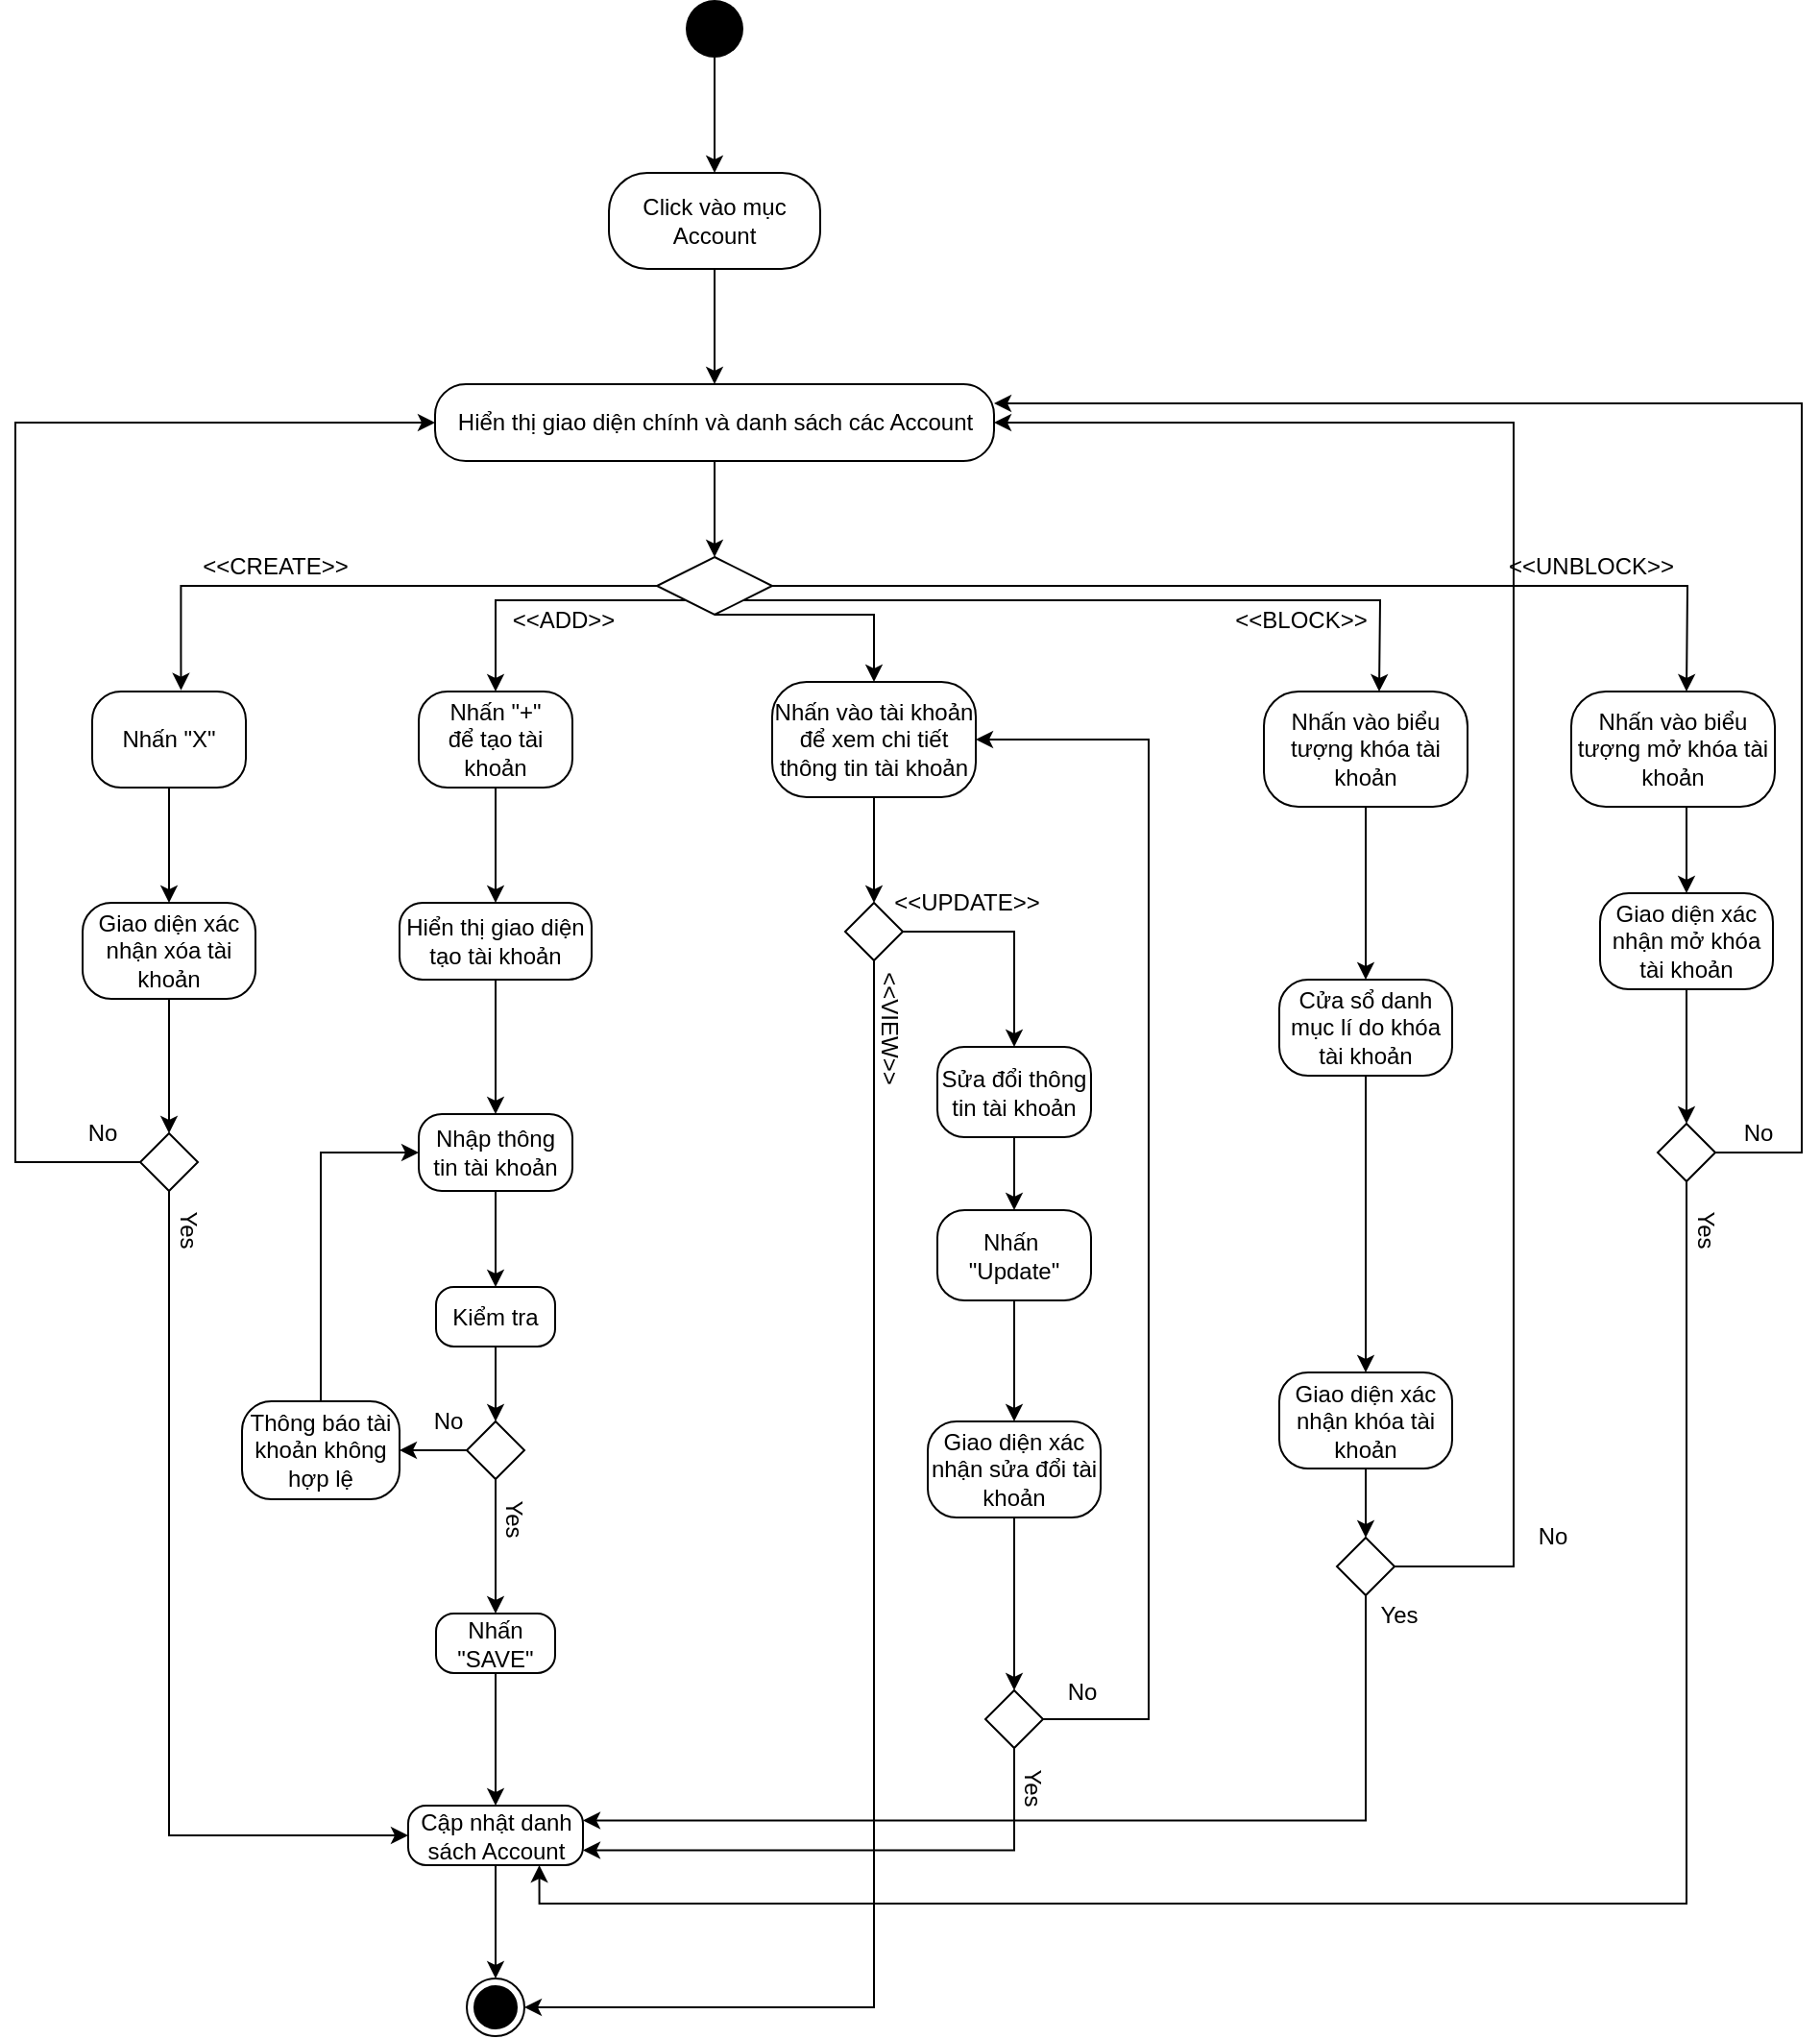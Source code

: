 <mxfile version="13.10.0" type="device"><diagram id="b78UtVuGPcMaRNafKP3F" name="Page-1"><mxGraphModel dx="2370" dy="1162" grid="1" gridSize="10" guides="1" tooltips="1" connect="1" arrows="1" fold="1" page="1" pageScale="1" pageWidth="827" pageHeight="1169" math="0" shadow="0"><root><mxCell id="0"/><mxCell id="1" parent="0"/><mxCell id="O9h7tx96m8z-ddgRKdOO-5" style="edgeStyle=orthogonalEdgeStyle;rounded=0;orthogonalLoop=1;jettySize=auto;html=1;entryX=0.5;entryY=0;entryDx=0;entryDy=0;" parent="1" source="O9h7tx96m8z-ddgRKdOO-1" target="O9h7tx96m8z-ddgRKdOO-4" edge="1"><mxGeometry relative="1" as="geometry"/></mxCell><mxCell id="O9h7tx96m8z-ddgRKdOO-1" value="" style="ellipse;fillColor=#000000;strokeColor=none;" parent="1" vertex="1"><mxGeometry x="399" y="40" width="30" height="30" as="geometry"/></mxCell><mxCell id="O9h7tx96m8z-ddgRKdOO-2" value="" style="ellipse;html=1;shape=endState;fillColor=#000000;strokeColor=#000000;" parent="1" vertex="1"><mxGeometry x="285" y="1070" width="30" height="30" as="geometry"/></mxCell><mxCell id="O9h7tx96m8z-ddgRKdOO-6" style="edgeStyle=orthogonalEdgeStyle;rounded=0;orthogonalLoop=1;jettySize=auto;html=1;" parent="1" source="O9h7tx96m8z-ddgRKdOO-4" edge="1"><mxGeometry relative="1" as="geometry"><mxPoint x="414" y="240" as="targetPoint"/></mxGeometry></mxCell><mxCell id="O9h7tx96m8z-ddgRKdOO-4" value="Click vào mục Account" style="rounded=1;whiteSpace=wrap;html=1;arcSize=40;" parent="1" vertex="1"><mxGeometry x="359" y="130" width="110" height="50" as="geometry"/></mxCell><mxCell id="O9h7tx96m8z-ddgRKdOO-9" style="edgeStyle=orthogonalEdgeStyle;rounded=0;orthogonalLoop=1;jettySize=auto;html=1;entryX=0.5;entryY=0;entryDx=0;entryDy=0;" parent="1" source="O9h7tx96m8z-ddgRKdOO-7" target="O9h7tx96m8z-ddgRKdOO-8" edge="1"><mxGeometry relative="1" as="geometry"/></mxCell><mxCell id="O9h7tx96m8z-ddgRKdOO-7" value="Hiển thị giao diện chính và danh sách các Account" style="rounded=1;whiteSpace=wrap;html=1;arcSize=40;" parent="1" vertex="1"><mxGeometry x="268.5" y="240" width="291" height="40" as="geometry"/></mxCell><mxCell id="O9h7tx96m8z-ddgRKdOO-17" style="edgeStyle=orthogonalEdgeStyle;rounded=0;orthogonalLoop=1;jettySize=auto;html=1;exitX=0;exitY=1;exitDx=0;exitDy=0;entryX=0.5;entryY=0;entryDx=0;entryDy=0;" parent="1" source="O9h7tx96m8z-ddgRKdOO-8" target="O9h7tx96m8z-ddgRKdOO-21" edge="1"><mxGeometry relative="1" as="geometry"><mxPoint x="280" y="400" as="targetPoint"/><Array as="points"><mxPoint x="300" y="353"/></Array></mxGeometry></mxCell><mxCell id="O9h7tx96m8z-ddgRKdOO-23" style="edgeStyle=orthogonalEdgeStyle;rounded=0;orthogonalLoop=1;jettySize=auto;html=1;entryX=0.5;entryY=0;entryDx=0;entryDy=0;exitX=0.5;exitY=1;exitDx=0;exitDy=0;" parent="1" source="O9h7tx96m8z-ddgRKdOO-8" target="O9h7tx96m8z-ddgRKdOO-22" edge="1"><mxGeometry relative="1" as="geometry"><Array as="points"><mxPoint x="497" y="360"/></Array></mxGeometry></mxCell><mxCell id="O9h7tx96m8z-ddgRKdOO-26" style="edgeStyle=orthogonalEdgeStyle;rounded=0;orthogonalLoop=1;jettySize=auto;html=1;entryX=0.578;entryY=-0.013;entryDx=0;entryDy=0;entryPerimeter=0;" parent="1" source="O9h7tx96m8z-ddgRKdOO-8" target="O9h7tx96m8z-ddgRKdOO-20" edge="1"><mxGeometry relative="1" as="geometry"/></mxCell><mxCell id="O9h7tx96m8z-ddgRKdOO-72" style="edgeStyle=orthogonalEdgeStyle;rounded=0;orthogonalLoop=1;jettySize=auto;html=1;exitX=1;exitY=1;exitDx=0;exitDy=0;" parent="1" source="O9h7tx96m8z-ddgRKdOO-8" edge="1"><mxGeometry relative="1" as="geometry"><mxPoint x="760" y="400" as="targetPoint"/></mxGeometry></mxCell><mxCell id="O9h7tx96m8z-ddgRKdOO-84" style="edgeStyle=orthogonalEdgeStyle;rounded=0;orthogonalLoop=1;jettySize=auto;html=1;" parent="1" source="O9h7tx96m8z-ddgRKdOO-8" edge="1"><mxGeometry relative="1" as="geometry"><mxPoint x="920" y="400" as="targetPoint"/></mxGeometry></mxCell><mxCell id="O9h7tx96m8z-ddgRKdOO-8" value="" style="rhombus;whiteSpace=wrap;html=1;" parent="1" vertex="1"><mxGeometry x="384" y="330" width="60" height="30" as="geometry"/></mxCell><mxCell id="O9h7tx96m8z-ddgRKdOO-28" style="edgeStyle=orthogonalEdgeStyle;rounded=0;orthogonalLoop=1;jettySize=auto;html=1;" parent="1" source="O9h7tx96m8z-ddgRKdOO-20" target="O9h7tx96m8z-ddgRKdOO-27" edge="1"><mxGeometry relative="1" as="geometry"/></mxCell><mxCell id="O9h7tx96m8z-ddgRKdOO-20" value="Nhấn &quot;X&quot;" style="rounded=1;whiteSpace=wrap;html=1;arcSize=30;" parent="1" vertex="1"><mxGeometry x="90" y="400" width="80" height="50" as="geometry"/></mxCell><mxCell id="O9h7tx96m8z-ddgRKdOO-35" style="edgeStyle=orthogonalEdgeStyle;rounded=0;orthogonalLoop=1;jettySize=auto;html=1;entryX=0.5;entryY=0;entryDx=0;entryDy=0;" parent="1" source="O9h7tx96m8z-ddgRKdOO-21" target="O9h7tx96m8z-ddgRKdOO-36" edge="1"><mxGeometry relative="1" as="geometry"><mxPoint x="300" y="500" as="targetPoint"/><Array as="points"/></mxGeometry></mxCell><mxCell id="O9h7tx96m8z-ddgRKdOO-21" value="Nhấn &quot;+&quot;&lt;br&gt;để tạo tài khoản" style="rounded=1;whiteSpace=wrap;html=1;arcSize=30;" parent="1" vertex="1"><mxGeometry x="260" y="400" width="80" height="50" as="geometry"/></mxCell><mxCell id="O9h7tx96m8z-ddgRKdOO-54" style="edgeStyle=orthogonalEdgeStyle;rounded=0;orthogonalLoop=1;jettySize=auto;html=1;" parent="1" source="O9h7tx96m8z-ddgRKdOO-22" edge="1"><mxGeometry relative="1" as="geometry"><mxPoint x="497" y="510" as="targetPoint"/></mxGeometry></mxCell><mxCell id="O9h7tx96m8z-ddgRKdOO-22" value="Nhấn vào&amp;nbsp;tài khoản để xem chi tiết thông tin tài khoản" style="rounded=1;whiteSpace=wrap;html=1;arcSize=30;" parent="1" vertex="1"><mxGeometry x="444" y="395" width="106" height="60" as="geometry"/></mxCell><mxCell id="O9h7tx96m8z-ddgRKdOO-29" style="edgeStyle=orthogonalEdgeStyle;rounded=0;orthogonalLoop=1;jettySize=auto;html=1;" parent="1" source="O9h7tx96m8z-ddgRKdOO-27" edge="1"><mxGeometry relative="1" as="geometry"><mxPoint x="130" y="630" as="targetPoint"/></mxGeometry></mxCell><mxCell id="O9h7tx96m8z-ddgRKdOO-27" value="Giao diện xác nhận xóa tài khoản" style="rounded=1;whiteSpace=wrap;html=1;arcSize=30;" parent="1" vertex="1"><mxGeometry x="85" y="510" width="90" height="50" as="geometry"/></mxCell><mxCell id="O9h7tx96m8z-ddgRKdOO-31" style="edgeStyle=orthogonalEdgeStyle;rounded=0;orthogonalLoop=1;jettySize=auto;html=1;entryX=0;entryY=0.5;entryDx=0;entryDy=0;" parent="1" source="O9h7tx96m8z-ddgRKdOO-30" target="O9h7tx96m8z-ddgRKdOO-52" edge="1"><mxGeometry relative="1" as="geometry"><mxPoint x="130" y="780" as="targetPoint"/><Array as="points"><mxPoint x="130" y="645"/><mxPoint x="130" y="995"/></Array></mxGeometry></mxCell><mxCell id="O9h7tx96m8z-ddgRKdOO-32" style="edgeStyle=orthogonalEdgeStyle;rounded=0;orthogonalLoop=1;jettySize=auto;html=1;entryX=0;entryY=0.5;entryDx=0;entryDy=0;" parent="1" source="O9h7tx96m8z-ddgRKdOO-30" target="O9h7tx96m8z-ddgRKdOO-7" edge="1"><mxGeometry relative="1" as="geometry"><mxPoint x="50" y="260" as="targetPoint"/><Array as="points"><mxPoint x="50" y="645"/><mxPoint x="50" y="260"/></Array></mxGeometry></mxCell><mxCell id="O9h7tx96m8z-ddgRKdOO-30" value="" style="rhombus;whiteSpace=wrap;html=1;" parent="1" vertex="1"><mxGeometry x="115" y="630" width="30" height="30" as="geometry"/></mxCell><mxCell id="O9h7tx96m8z-ddgRKdOO-33" value="No" style="text;html=1;align=center;verticalAlign=middle;resizable=0;points=[];autosize=1;" parent="1" vertex="1"><mxGeometry x="80" y="620" width="30" height="20" as="geometry"/></mxCell><mxCell id="O9h7tx96m8z-ddgRKdOO-34" value="Yes" style="text;html=1;align=center;verticalAlign=middle;resizable=0;points=[];autosize=1;rotation=90;" parent="1" vertex="1"><mxGeometry x="120" y="670" width="40" height="20" as="geometry"/></mxCell><mxCell id="O9h7tx96m8z-ddgRKdOO-37" style="edgeStyle=orthogonalEdgeStyle;rounded=0;orthogonalLoop=1;jettySize=auto;html=1;" parent="1" source="O9h7tx96m8z-ddgRKdOO-36" edge="1"><mxGeometry relative="1" as="geometry"><mxPoint x="300" y="620" as="targetPoint"/></mxGeometry></mxCell><mxCell id="O9h7tx96m8z-ddgRKdOO-36" value="Hiển thị giao diện tạo tài khoản" style="rounded=1;whiteSpace=wrap;html=1;arcSize=30;" parent="1" vertex="1"><mxGeometry x="250" y="510" width="100" height="40" as="geometry"/></mxCell><mxCell id="O9h7tx96m8z-ddgRKdOO-39" style="edgeStyle=orthogonalEdgeStyle;rounded=0;orthogonalLoop=1;jettySize=auto;html=1;" parent="1" source="O9h7tx96m8z-ddgRKdOO-38" edge="1"><mxGeometry relative="1" as="geometry"><mxPoint x="300" y="710" as="targetPoint"/></mxGeometry></mxCell><mxCell id="O9h7tx96m8z-ddgRKdOO-38" value="Nhập thông tin tài khoản" style="rounded=1;whiteSpace=wrap;html=1;arcSize=30;" parent="1" vertex="1"><mxGeometry x="260" y="620" width="80" height="40" as="geometry"/></mxCell><mxCell id="O9h7tx96m8z-ddgRKdOO-42" style="edgeStyle=orthogonalEdgeStyle;rounded=0;orthogonalLoop=1;jettySize=auto;html=1;entryX=0.5;entryY=0;entryDx=0;entryDy=0;" parent="1" source="O9h7tx96m8z-ddgRKdOO-40" target="O9h7tx96m8z-ddgRKdOO-41" edge="1"><mxGeometry relative="1" as="geometry"/></mxCell><mxCell id="O9h7tx96m8z-ddgRKdOO-40" value="Kiểm tra" style="rounded=1;whiteSpace=wrap;html=1;arcSize=30;" parent="1" vertex="1"><mxGeometry x="269" y="710" width="62" height="31" as="geometry"/></mxCell><mxCell id="O9h7tx96m8z-ddgRKdOO-44" style="edgeStyle=orthogonalEdgeStyle;rounded=0;orthogonalLoop=1;jettySize=auto;html=1;" parent="1" source="O9h7tx96m8z-ddgRKdOO-41" edge="1"><mxGeometry relative="1" as="geometry"><mxPoint x="250" y="795" as="targetPoint"/></mxGeometry></mxCell><mxCell id="O9h7tx96m8z-ddgRKdOO-48" style="edgeStyle=orthogonalEdgeStyle;rounded=0;orthogonalLoop=1;jettySize=auto;html=1;" parent="1" source="O9h7tx96m8z-ddgRKdOO-41" edge="1"><mxGeometry relative="1" as="geometry"><mxPoint x="300" y="880" as="targetPoint"/></mxGeometry></mxCell><mxCell id="O9h7tx96m8z-ddgRKdOO-41" value="" style="rhombus;whiteSpace=wrap;html=1;" parent="1" vertex="1"><mxGeometry x="285" y="780" width="30" height="30" as="geometry"/></mxCell><mxCell id="O9h7tx96m8z-ddgRKdOO-46" style="edgeStyle=orthogonalEdgeStyle;rounded=0;orthogonalLoop=1;jettySize=auto;html=1;" parent="1" source="O9h7tx96m8z-ddgRKdOO-45" target="O9h7tx96m8z-ddgRKdOO-38" edge="1"><mxGeometry relative="1" as="geometry"><Array as="points"><mxPoint x="209" y="640"/></Array></mxGeometry></mxCell><mxCell id="O9h7tx96m8z-ddgRKdOO-45" value="Thông báo tài khoản không hợp lệ" style="rounded=1;whiteSpace=wrap;html=1;arcSize=30;" parent="1" vertex="1"><mxGeometry x="168" y="769.5" width="82" height="51" as="geometry"/></mxCell><mxCell id="O9h7tx96m8z-ddgRKdOO-47" value="No" style="text;html=1;align=center;verticalAlign=middle;resizable=0;points=[];autosize=1;" parent="1" vertex="1"><mxGeometry x="260" y="769.5" width="30" height="20" as="geometry"/></mxCell><mxCell id="O9h7tx96m8z-ddgRKdOO-49" value="Yes" style="text;html=1;align=center;verticalAlign=middle;resizable=0;points=[];autosize=1;rotation=90;" parent="1" vertex="1"><mxGeometry x="290" y="820.5" width="40" height="20" as="geometry"/></mxCell><mxCell id="O9h7tx96m8z-ddgRKdOO-51" style="edgeStyle=orthogonalEdgeStyle;rounded=0;orthogonalLoop=1;jettySize=auto;html=1;" parent="1" source="O9h7tx96m8z-ddgRKdOO-50" edge="1"><mxGeometry relative="1" as="geometry"><mxPoint x="300" y="980" as="targetPoint"/></mxGeometry></mxCell><mxCell id="O9h7tx96m8z-ddgRKdOO-50" value="Nhấn &quot;SAVE&quot;" style="rounded=1;whiteSpace=wrap;html=1;arcSize=30;" parent="1" vertex="1"><mxGeometry x="269" y="880" width="62" height="31" as="geometry"/></mxCell><mxCell id="O9h7tx96m8z-ddgRKdOO-53" style="edgeStyle=orthogonalEdgeStyle;rounded=0;orthogonalLoop=1;jettySize=auto;html=1;" parent="1" source="O9h7tx96m8z-ddgRKdOO-52" edge="1"><mxGeometry relative="1" as="geometry"><mxPoint x="300" y="1070" as="targetPoint"/></mxGeometry></mxCell><mxCell id="O9h7tx96m8z-ddgRKdOO-52" value="Cập nhật danh sách Account" style="rounded=1;whiteSpace=wrap;html=1;arcSize=30;" parent="1" vertex="1"><mxGeometry x="254.5" y="980" width="91" height="31" as="geometry"/></mxCell><mxCell id="O9h7tx96m8z-ddgRKdOO-58" style="edgeStyle=orthogonalEdgeStyle;rounded=0;orthogonalLoop=1;jettySize=auto;html=1;entryX=1;entryY=0.5;entryDx=0;entryDy=0;" parent="1" source="O9h7tx96m8z-ddgRKdOO-57" target="O9h7tx96m8z-ddgRKdOO-2" edge="1"><mxGeometry relative="1" as="geometry"><Array as="points"><mxPoint x="497" y="1085"/></Array></mxGeometry></mxCell><mxCell id="7lQs9s-w89z-sA3PfRoH-7" style="edgeStyle=orthogonalEdgeStyle;rounded=0;orthogonalLoop=1;jettySize=auto;html=1;entryX=0.5;entryY=0;entryDx=0;entryDy=0;" edge="1" parent="1" source="O9h7tx96m8z-ddgRKdOO-57" target="O9h7tx96m8z-ddgRKdOO-61"><mxGeometry relative="1" as="geometry"/></mxCell><mxCell id="O9h7tx96m8z-ddgRKdOO-57" value="" style="rhombus;whiteSpace=wrap;html=1;" parent="1" vertex="1"><mxGeometry x="482" y="510" width="30" height="30" as="geometry"/></mxCell><mxCell id="O9h7tx96m8z-ddgRKdOO-59" value="&amp;lt;&amp;lt;VIEW&amp;gt;&amp;gt;" style="text;html=1;align=center;verticalAlign=middle;resizable=0;points=[];autosize=1;rotation=90;" parent="1" vertex="1"><mxGeometry x="470" y="565" width="70" height="20" as="geometry"/></mxCell><mxCell id="O9h7tx96m8z-ddgRKdOO-64" style="edgeStyle=orthogonalEdgeStyle;rounded=0;orthogonalLoop=1;jettySize=auto;html=1;entryX=0.5;entryY=0;entryDx=0;entryDy=0;" parent="1" source="O9h7tx96m8z-ddgRKdOO-61" target="O9h7tx96m8z-ddgRKdOO-63" edge="1"><mxGeometry relative="1" as="geometry"/></mxCell><mxCell id="O9h7tx96m8z-ddgRKdOO-61" value="Sửa đổi thông tin tài khoản" style="rounded=1;whiteSpace=wrap;html=1;arcSize=30;" parent="1" vertex="1"><mxGeometry x="530" y="585" width="80" height="47" as="geometry"/></mxCell><mxCell id="7lQs9s-w89z-sA3PfRoH-8" style="edgeStyle=orthogonalEdgeStyle;rounded=0;orthogonalLoop=1;jettySize=auto;html=1;entryX=0.5;entryY=0;entryDx=0;entryDy=0;" edge="1" parent="1" source="O9h7tx96m8z-ddgRKdOO-63" target="7lQs9s-w89z-sA3PfRoH-4"><mxGeometry relative="1" as="geometry"/></mxCell><mxCell id="O9h7tx96m8z-ddgRKdOO-63" value="Nhấn&amp;nbsp;&lt;br&gt;&quot;Update&quot;" style="rounded=1;whiteSpace=wrap;html=1;arcSize=30;" parent="1" vertex="1"><mxGeometry x="530" y="670" width="80" height="47" as="geometry"/></mxCell><mxCell id="O9h7tx96m8z-ddgRKdOO-67" style="edgeStyle=orthogonalEdgeStyle;rounded=0;orthogonalLoop=1;jettySize=auto;html=1;entryX=1;entryY=0.75;entryDx=0;entryDy=0;" parent="1" source="O9h7tx96m8z-ddgRKdOO-66" target="O9h7tx96m8z-ddgRKdOO-52" edge="1"><mxGeometry relative="1" as="geometry"><Array as="points"><mxPoint x="570" y="1003"/></Array></mxGeometry></mxCell><mxCell id="O9h7tx96m8z-ddgRKdOO-70" style="edgeStyle=orthogonalEdgeStyle;rounded=0;orthogonalLoop=1;jettySize=auto;html=1;entryX=1;entryY=0.5;entryDx=0;entryDy=0;" parent="1" source="O9h7tx96m8z-ddgRKdOO-66" target="O9h7tx96m8z-ddgRKdOO-22" edge="1"><mxGeometry relative="1" as="geometry"><Array as="points"><mxPoint x="640" y="935"/><mxPoint x="640" y="425"/></Array></mxGeometry></mxCell><mxCell id="O9h7tx96m8z-ddgRKdOO-66" value="" style="rhombus;whiteSpace=wrap;html=1;" parent="1" vertex="1"><mxGeometry x="555" y="920" width="30" height="30" as="geometry"/></mxCell><mxCell id="O9h7tx96m8z-ddgRKdOO-69" value="Yes" style="text;html=1;align=center;verticalAlign=middle;resizable=0;points=[];autosize=1;rotation=90;" parent="1" vertex="1"><mxGeometry x="559.5" y="960" width="40" height="20" as="geometry"/></mxCell><mxCell id="O9h7tx96m8z-ddgRKdOO-71" value="No" style="text;html=1;align=center;verticalAlign=middle;resizable=0;points=[];autosize=1;" parent="1" vertex="1"><mxGeometry x="590" y="911" width="30" height="20" as="geometry"/></mxCell><mxCell id="7lQs9s-w89z-sA3PfRoH-13" style="edgeStyle=orthogonalEdgeStyle;rounded=0;orthogonalLoop=1;jettySize=auto;html=1;" edge="1" parent="1" source="O9h7tx96m8z-ddgRKdOO-73"><mxGeometry relative="1" as="geometry"><mxPoint x="753" y="550" as="targetPoint"/></mxGeometry></mxCell><mxCell id="O9h7tx96m8z-ddgRKdOO-73" value="Nhấn vào biểu tượng khóa tài khoản" style="rounded=1;whiteSpace=wrap;html=1;arcSize=30;" parent="1" vertex="1"><mxGeometry x="700" y="400" width="106" height="60" as="geometry"/></mxCell><mxCell id="O9h7tx96m8z-ddgRKdOO-74" value="&amp;lt;&amp;lt;UPDATE&amp;gt;&amp;gt;" style="text;html=1;align=center;verticalAlign=middle;resizable=0;points=[];autosize=1;" parent="1" vertex="1"><mxGeometry x="500" y="500" width="90" height="20" as="geometry"/></mxCell><mxCell id="O9h7tx96m8z-ddgRKdOO-75" value="&amp;lt;&amp;lt;CREATE&amp;gt;&amp;gt;" style="text;html=1;align=center;verticalAlign=middle;resizable=0;points=[];autosize=1;" parent="1" vertex="1"><mxGeometry x="140" y="325" width="90" height="20" as="geometry"/></mxCell><mxCell id="O9h7tx96m8z-ddgRKdOO-76" value="&amp;lt;&amp;lt;ADD&amp;gt;&amp;gt;" style="text;html=1;align=center;verticalAlign=middle;resizable=0;points=[];autosize=1;rotation=0;" parent="1" vertex="1"><mxGeometry x="300" y="353" width="70" height="20" as="geometry"/></mxCell><mxCell id="O9h7tx96m8z-ddgRKdOO-77" value="&amp;lt;&amp;lt;BLOCK&amp;gt;&amp;gt;" style="text;html=1;align=center;verticalAlign=middle;resizable=0;points=[];autosize=1;" parent="1" vertex="1"><mxGeometry x="679" y="353" width="80" height="20" as="geometry"/></mxCell><mxCell id="O9h7tx96m8z-ddgRKdOO-80" style="edgeStyle=orthogonalEdgeStyle;rounded=0;orthogonalLoop=1;jettySize=auto;html=1;entryX=1;entryY=0.25;entryDx=0;entryDy=0;" parent="1" source="O9h7tx96m8z-ddgRKdOO-79" target="O9h7tx96m8z-ddgRKdOO-52" edge="1"><mxGeometry relative="1" as="geometry"><Array as="points"><mxPoint x="753" y="988"/></Array></mxGeometry></mxCell><mxCell id="7lQs9s-w89z-sA3PfRoH-18" style="edgeStyle=orthogonalEdgeStyle;rounded=0;orthogonalLoop=1;jettySize=auto;html=1;entryX=1;entryY=0.5;entryDx=0;entryDy=0;" edge="1" parent="1" source="O9h7tx96m8z-ddgRKdOO-79" target="O9h7tx96m8z-ddgRKdOO-7"><mxGeometry relative="1" as="geometry"><Array as="points"><mxPoint x="830" y="856"/><mxPoint x="830" y="260"/></Array></mxGeometry></mxCell><mxCell id="O9h7tx96m8z-ddgRKdOO-79" value="" style="rhombus;whiteSpace=wrap;html=1;" parent="1" vertex="1"><mxGeometry x="738" y="840.5" width="30" height="30" as="geometry"/></mxCell><mxCell id="7lQs9s-w89z-sA3PfRoH-11" style="edgeStyle=orthogonalEdgeStyle;rounded=0;orthogonalLoop=1;jettySize=auto;html=1;entryX=0.5;entryY=0;entryDx=0;entryDy=0;" edge="1" parent="1" source="O9h7tx96m8z-ddgRKdOO-85" target="7lQs9s-w89z-sA3PfRoH-10"><mxGeometry relative="1" as="geometry"><Array as="points"><mxPoint x="920" y="470"/><mxPoint x="920" y="470"/></Array></mxGeometry></mxCell><mxCell id="O9h7tx96m8z-ddgRKdOO-85" value="Nhấn vào biểu tượng mở khóa tài khoản" style="rounded=1;whiteSpace=wrap;html=1;arcSize=30;" parent="1" vertex="1"><mxGeometry x="860" y="400" width="106" height="60" as="geometry"/></mxCell><mxCell id="O9h7tx96m8z-ddgRKdOO-92" style="edgeStyle=orthogonalEdgeStyle;rounded=0;orthogonalLoop=1;jettySize=auto;html=1;entryX=0.75;entryY=1;entryDx=0;entryDy=0;" parent="1" source="O9h7tx96m8z-ddgRKdOO-90" target="O9h7tx96m8z-ddgRKdOO-52" edge="1"><mxGeometry relative="1" as="geometry"><Array as="points"><mxPoint x="920" y="1031"/><mxPoint x="323" y="1031"/></Array></mxGeometry></mxCell><mxCell id="O9h7tx96m8z-ddgRKdOO-94" style="edgeStyle=orthogonalEdgeStyle;rounded=0;orthogonalLoop=1;jettySize=auto;html=1;entryX=1;entryY=0.25;entryDx=0;entryDy=0;" parent="1" source="O9h7tx96m8z-ddgRKdOO-90" target="O9h7tx96m8z-ddgRKdOO-7" edge="1"><mxGeometry relative="1" as="geometry"><Array as="points"><mxPoint x="980" y="640"/><mxPoint x="980" y="250"/></Array></mxGeometry></mxCell><mxCell id="O9h7tx96m8z-ddgRKdOO-90" value="" style="rhombus;whiteSpace=wrap;html=1;" parent="1" vertex="1"><mxGeometry x="905" y="625" width="30" height="30" as="geometry"/></mxCell><mxCell id="O9h7tx96m8z-ddgRKdOO-93" value="Yes" style="text;html=1;align=center;verticalAlign=middle;resizable=0;points=[];autosize=1;rotation=90;" parent="1" vertex="1"><mxGeometry x="910" y="670" width="40" height="20" as="geometry"/></mxCell><mxCell id="O9h7tx96m8z-ddgRKdOO-95" value="No" style="text;html=1;align=center;verticalAlign=middle;resizable=0;points=[];autosize=1;" parent="1" vertex="1"><mxGeometry x="942" y="620" width="30" height="20" as="geometry"/></mxCell><mxCell id="O9h7tx96m8z-ddgRKdOO-96" value="&amp;lt;&amp;lt;UNBLOCK&amp;gt;&amp;gt;" style="text;html=1;align=center;verticalAlign=middle;resizable=0;points=[];autosize=1;" parent="1" vertex="1"><mxGeometry x="820" y="325" width="100" height="20" as="geometry"/></mxCell><mxCell id="7lQs9s-w89z-sA3PfRoH-16" style="edgeStyle=orthogonalEdgeStyle;rounded=0;orthogonalLoop=1;jettySize=auto;html=1;" edge="1" parent="1" source="7lQs9s-w89z-sA3PfRoH-1" target="O9h7tx96m8z-ddgRKdOO-79"><mxGeometry relative="1" as="geometry"/></mxCell><mxCell id="7lQs9s-w89z-sA3PfRoH-1" value="Giao diện xác nhận khóa tài khoản" style="rounded=1;whiteSpace=wrap;html=1;arcSize=30;" vertex="1" parent="1"><mxGeometry x="708" y="754.5" width="90" height="50" as="geometry"/></mxCell><mxCell id="7lQs9s-w89z-sA3PfRoH-9" style="edgeStyle=orthogonalEdgeStyle;rounded=0;orthogonalLoop=1;jettySize=auto;html=1;entryX=0.5;entryY=0;entryDx=0;entryDy=0;" edge="1" parent="1" source="7lQs9s-w89z-sA3PfRoH-4" target="O9h7tx96m8z-ddgRKdOO-66"><mxGeometry relative="1" as="geometry"/></mxCell><mxCell id="7lQs9s-w89z-sA3PfRoH-4" value="Giao diện xác nhận sửa đổi tài khoản" style="rounded=1;whiteSpace=wrap;html=1;arcSize=30;" vertex="1" parent="1"><mxGeometry x="525" y="780" width="90" height="50" as="geometry"/></mxCell><mxCell id="7lQs9s-w89z-sA3PfRoH-12" style="edgeStyle=orthogonalEdgeStyle;rounded=0;orthogonalLoop=1;jettySize=auto;html=1;entryX=0.5;entryY=0;entryDx=0;entryDy=0;" edge="1" parent="1" source="7lQs9s-w89z-sA3PfRoH-10" target="O9h7tx96m8z-ddgRKdOO-90"><mxGeometry relative="1" as="geometry"/></mxCell><mxCell id="7lQs9s-w89z-sA3PfRoH-10" value="Giao diện xác nhận mở khóa tài khoản" style="rounded=1;whiteSpace=wrap;html=1;arcSize=30;" vertex="1" parent="1"><mxGeometry x="875" y="505" width="90" height="50" as="geometry"/></mxCell><mxCell id="7lQs9s-w89z-sA3PfRoH-15" style="edgeStyle=orthogonalEdgeStyle;rounded=0;orthogonalLoop=1;jettySize=auto;html=1;entryX=0.5;entryY=0;entryDx=0;entryDy=0;" edge="1" parent="1" source="7lQs9s-w89z-sA3PfRoH-14" target="7lQs9s-w89z-sA3PfRoH-1"><mxGeometry relative="1" as="geometry"/></mxCell><mxCell id="7lQs9s-w89z-sA3PfRoH-14" value="Cửa sổ danh mục lí do khóa tài khoản" style="rounded=1;whiteSpace=wrap;html=1;arcSize=30;" vertex="1" parent="1"><mxGeometry x="708" y="550" width="90" height="50" as="geometry"/></mxCell><mxCell id="7lQs9s-w89z-sA3PfRoH-17" value="Yes" style="text;html=1;align=center;verticalAlign=middle;resizable=0;points=[];autosize=1;" vertex="1" parent="1"><mxGeometry x="750" y="870.5" width="40" height="20" as="geometry"/></mxCell><mxCell id="7lQs9s-w89z-sA3PfRoH-19" value="No" style="text;html=1;align=center;verticalAlign=middle;resizable=0;points=[];autosize=1;" vertex="1" parent="1"><mxGeometry x="835" y="830" width="30" height="20" as="geometry"/></mxCell></root></mxGraphModel></diagram></mxfile>